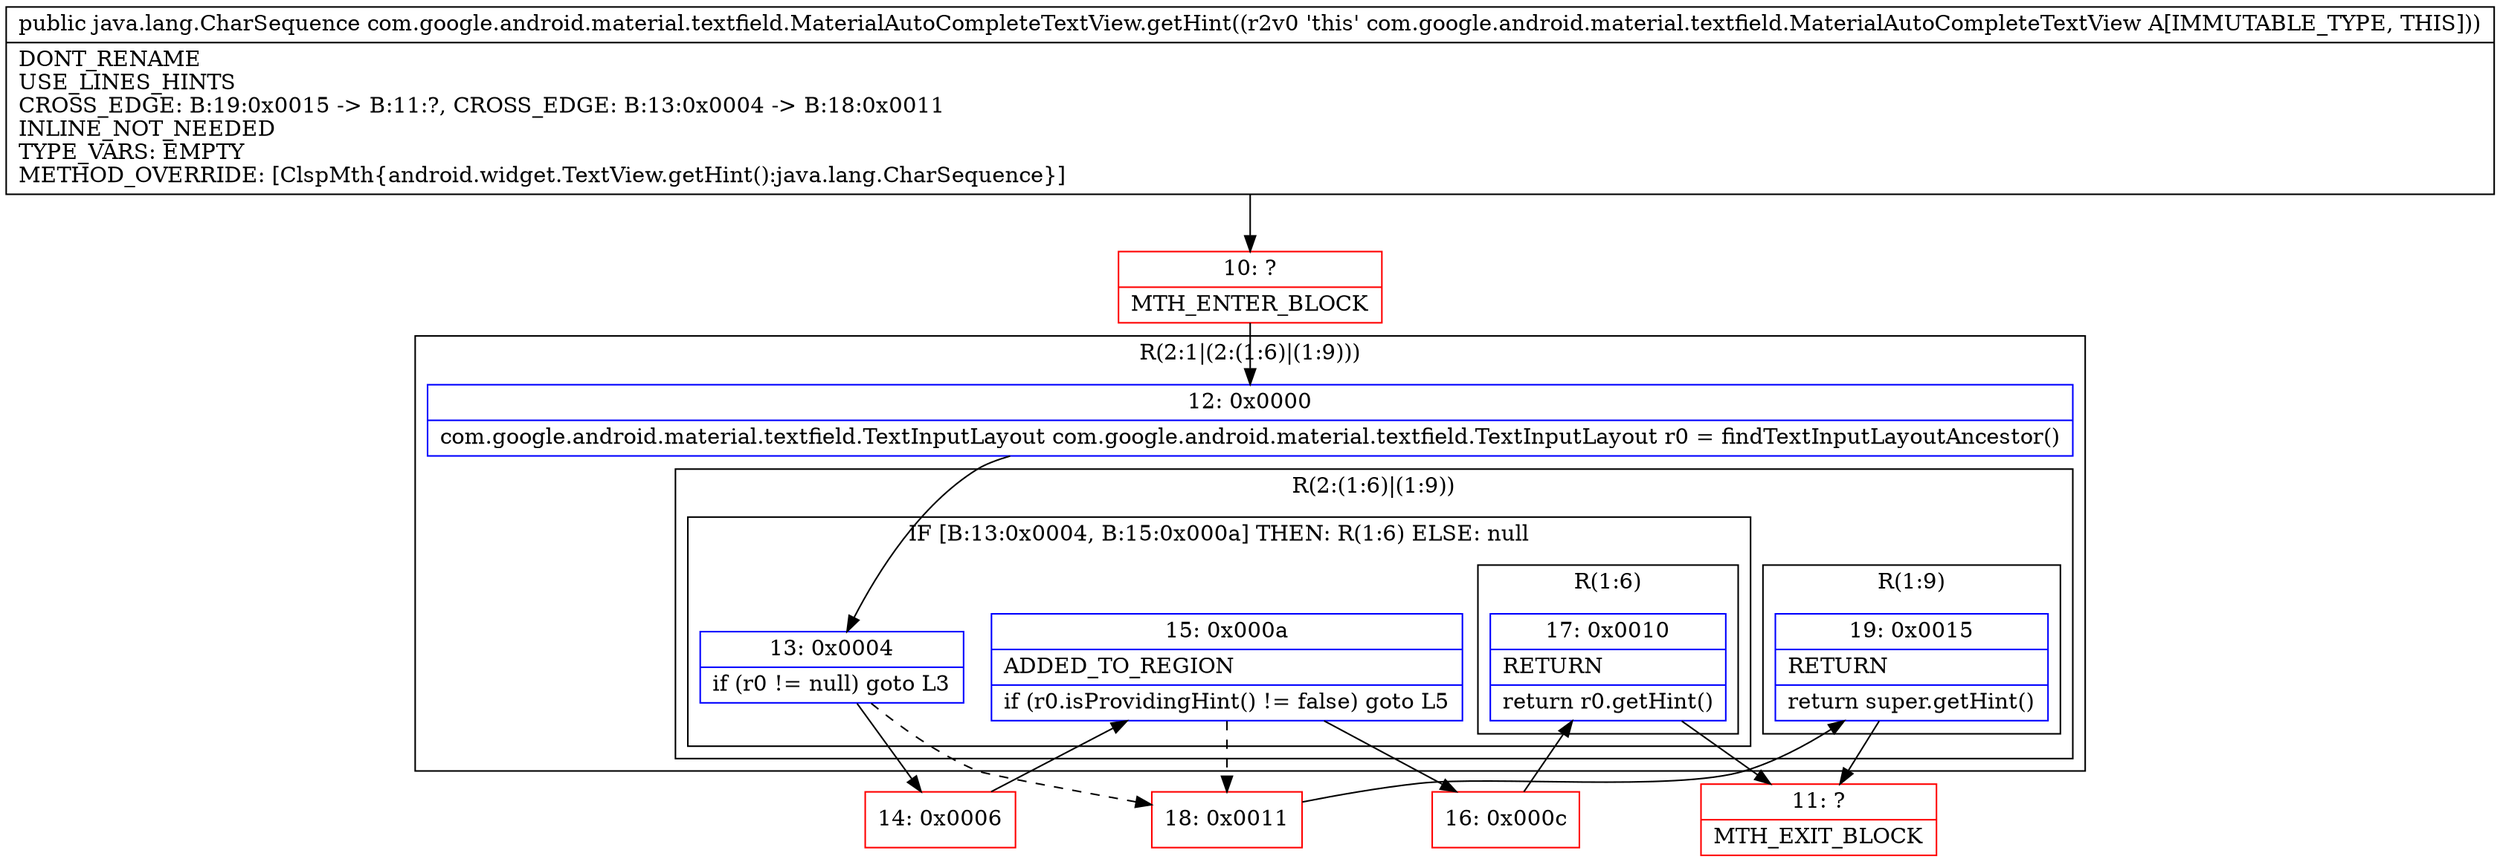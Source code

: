 digraph "CFG forcom.google.android.material.textfield.MaterialAutoCompleteTextView.getHint()Ljava\/lang\/CharSequence;" {
subgraph cluster_Region_1103153517 {
label = "R(2:1|(2:(1:6)|(1:9)))";
node [shape=record,color=blue];
Node_12 [shape=record,label="{12\:\ 0x0000|com.google.android.material.textfield.TextInputLayout com.google.android.material.textfield.TextInputLayout r0 = findTextInputLayoutAncestor()\l}"];
subgraph cluster_Region_998119809 {
label = "R(2:(1:6)|(1:9))";
node [shape=record,color=blue];
subgraph cluster_IfRegion_1497460772 {
label = "IF [B:13:0x0004, B:15:0x000a] THEN: R(1:6) ELSE: null";
node [shape=record,color=blue];
Node_13 [shape=record,label="{13\:\ 0x0004|if (r0 != null) goto L3\l}"];
Node_15 [shape=record,label="{15\:\ 0x000a|ADDED_TO_REGION\l|if (r0.isProvidingHint() != false) goto L5\l}"];
subgraph cluster_Region_169900005 {
label = "R(1:6)";
node [shape=record,color=blue];
Node_17 [shape=record,label="{17\:\ 0x0010|RETURN\l|return r0.getHint()\l}"];
}
}
subgraph cluster_Region_1963625720 {
label = "R(1:9)";
node [shape=record,color=blue];
Node_19 [shape=record,label="{19\:\ 0x0015|RETURN\l|return super.getHint()\l}"];
}
}
}
Node_10 [shape=record,color=red,label="{10\:\ ?|MTH_ENTER_BLOCK\l}"];
Node_14 [shape=record,color=red,label="{14\:\ 0x0006}"];
Node_16 [shape=record,color=red,label="{16\:\ 0x000c}"];
Node_11 [shape=record,color=red,label="{11\:\ ?|MTH_EXIT_BLOCK\l}"];
Node_18 [shape=record,color=red,label="{18\:\ 0x0011}"];
MethodNode[shape=record,label="{public java.lang.CharSequence com.google.android.material.textfield.MaterialAutoCompleteTextView.getHint((r2v0 'this' com.google.android.material.textfield.MaterialAutoCompleteTextView A[IMMUTABLE_TYPE, THIS]))  | DONT_RENAME\lUSE_LINES_HINTS\lCROSS_EDGE: B:19:0x0015 \-\> B:11:?, CROSS_EDGE: B:13:0x0004 \-\> B:18:0x0011\lINLINE_NOT_NEEDED\lTYPE_VARS: EMPTY\lMETHOD_OVERRIDE: [ClspMth\{android.widget.TextView.getHint():java.lang.CharSequence\}]\l}"];
MethodNode -> Node_10;Node_12 -> Node_13;
Node_13 -> Node_14;
Node_13 -> Node_18[style=dashed];
Node_15 -> Node_16;
Node_15 -> Node_18[style=dashed];
Node_17 -> Node_11;
Node_19 -> Node_11;
Node_10 -> Node_12;
Node_14 -> Node_15;
Node_16 -> Node_17;
Node_18 -> Node_19;
}

